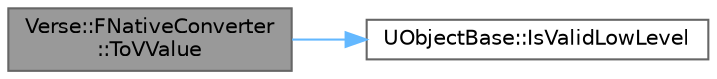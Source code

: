 digraph "Verse::FNativeConverter::ToVValue"
{
 // INTERACTIVE_SVG=YES
 // LATEX_PDF_SIZE
  bgcolor="transparent";
  edge [fontname=Helvetica,fontsize=10,labelfontname=Helvetica,labelfontsize=10];
  node [fontname=Helvetica,fontsize=10,shape=box,height=0.2,width=0.4];
  rankdir="LR";
  Node1 [id="Node000001",label="Verse::FNativeConverter\l::ToVValue",height=0.2,width=0.4,color="gray40", fillcolor="grey60", style="filled", fontcolor="black",tooltip=" "];
  Node1 -> Node2 [id="edge1_Node000001_Node000002",color="steelblue1",style="solid",tooltip=" "];
  Node2 [id="Node000002",label="UObjectBase::IsValidLowLevel",height=0.2,width=0.4,color="grey40", fillcolor="white", style="filled",URL="$d9/dc4/classUObjectBase.html#aee4929cbb9580001d93c0c107e00c89e",tooltip="Checks to see if the object appears to be valid."];
}
